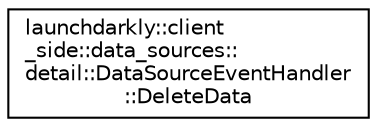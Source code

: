 digraph "Graphical Class Hierarchy"
{
 // LATEX_PDF_SIZE
  edge [fontname="Helvetica",fontsize="10",labelfontname="Helvetica",labelfontsize="10"];
  node [fontname="Helvetica",fontsize="10",shape=record];
  rankdir="LR";
  Node0 [label="launchdarkly::client\l_side::data_sources::\ldetail::DataSourceEventHandler\l::DeleteData",height=0.2,width=0.4,color="black", fillcolor="white", style="filled",URL="$structlaunchdarkly_1_1client__side_1_1data__sources_1_1detail_1_1DataSourceEventHandler_1_1DeleteData.html",tooltip=" "];
}
